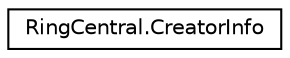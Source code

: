 digraph "Graphical Class Hierarchy"
{
 // LATEX_PDF_SIZE
  edge [fontname="Helvetica",fontsize="10",labelfontname="Helvetica",labelfontsize="10"];
  node [fontname="Helvetica",fontsize="10",shape=record];
  rankdir="LR";
  Node0 [label="RingCentral.CreatorInfo",height=0.2,width=0.4,color="black", fillcolor="white", style="filled",URL="$classRingCentral_1_1CreatorInfo.html",tooltip="Task creator information"];
}
